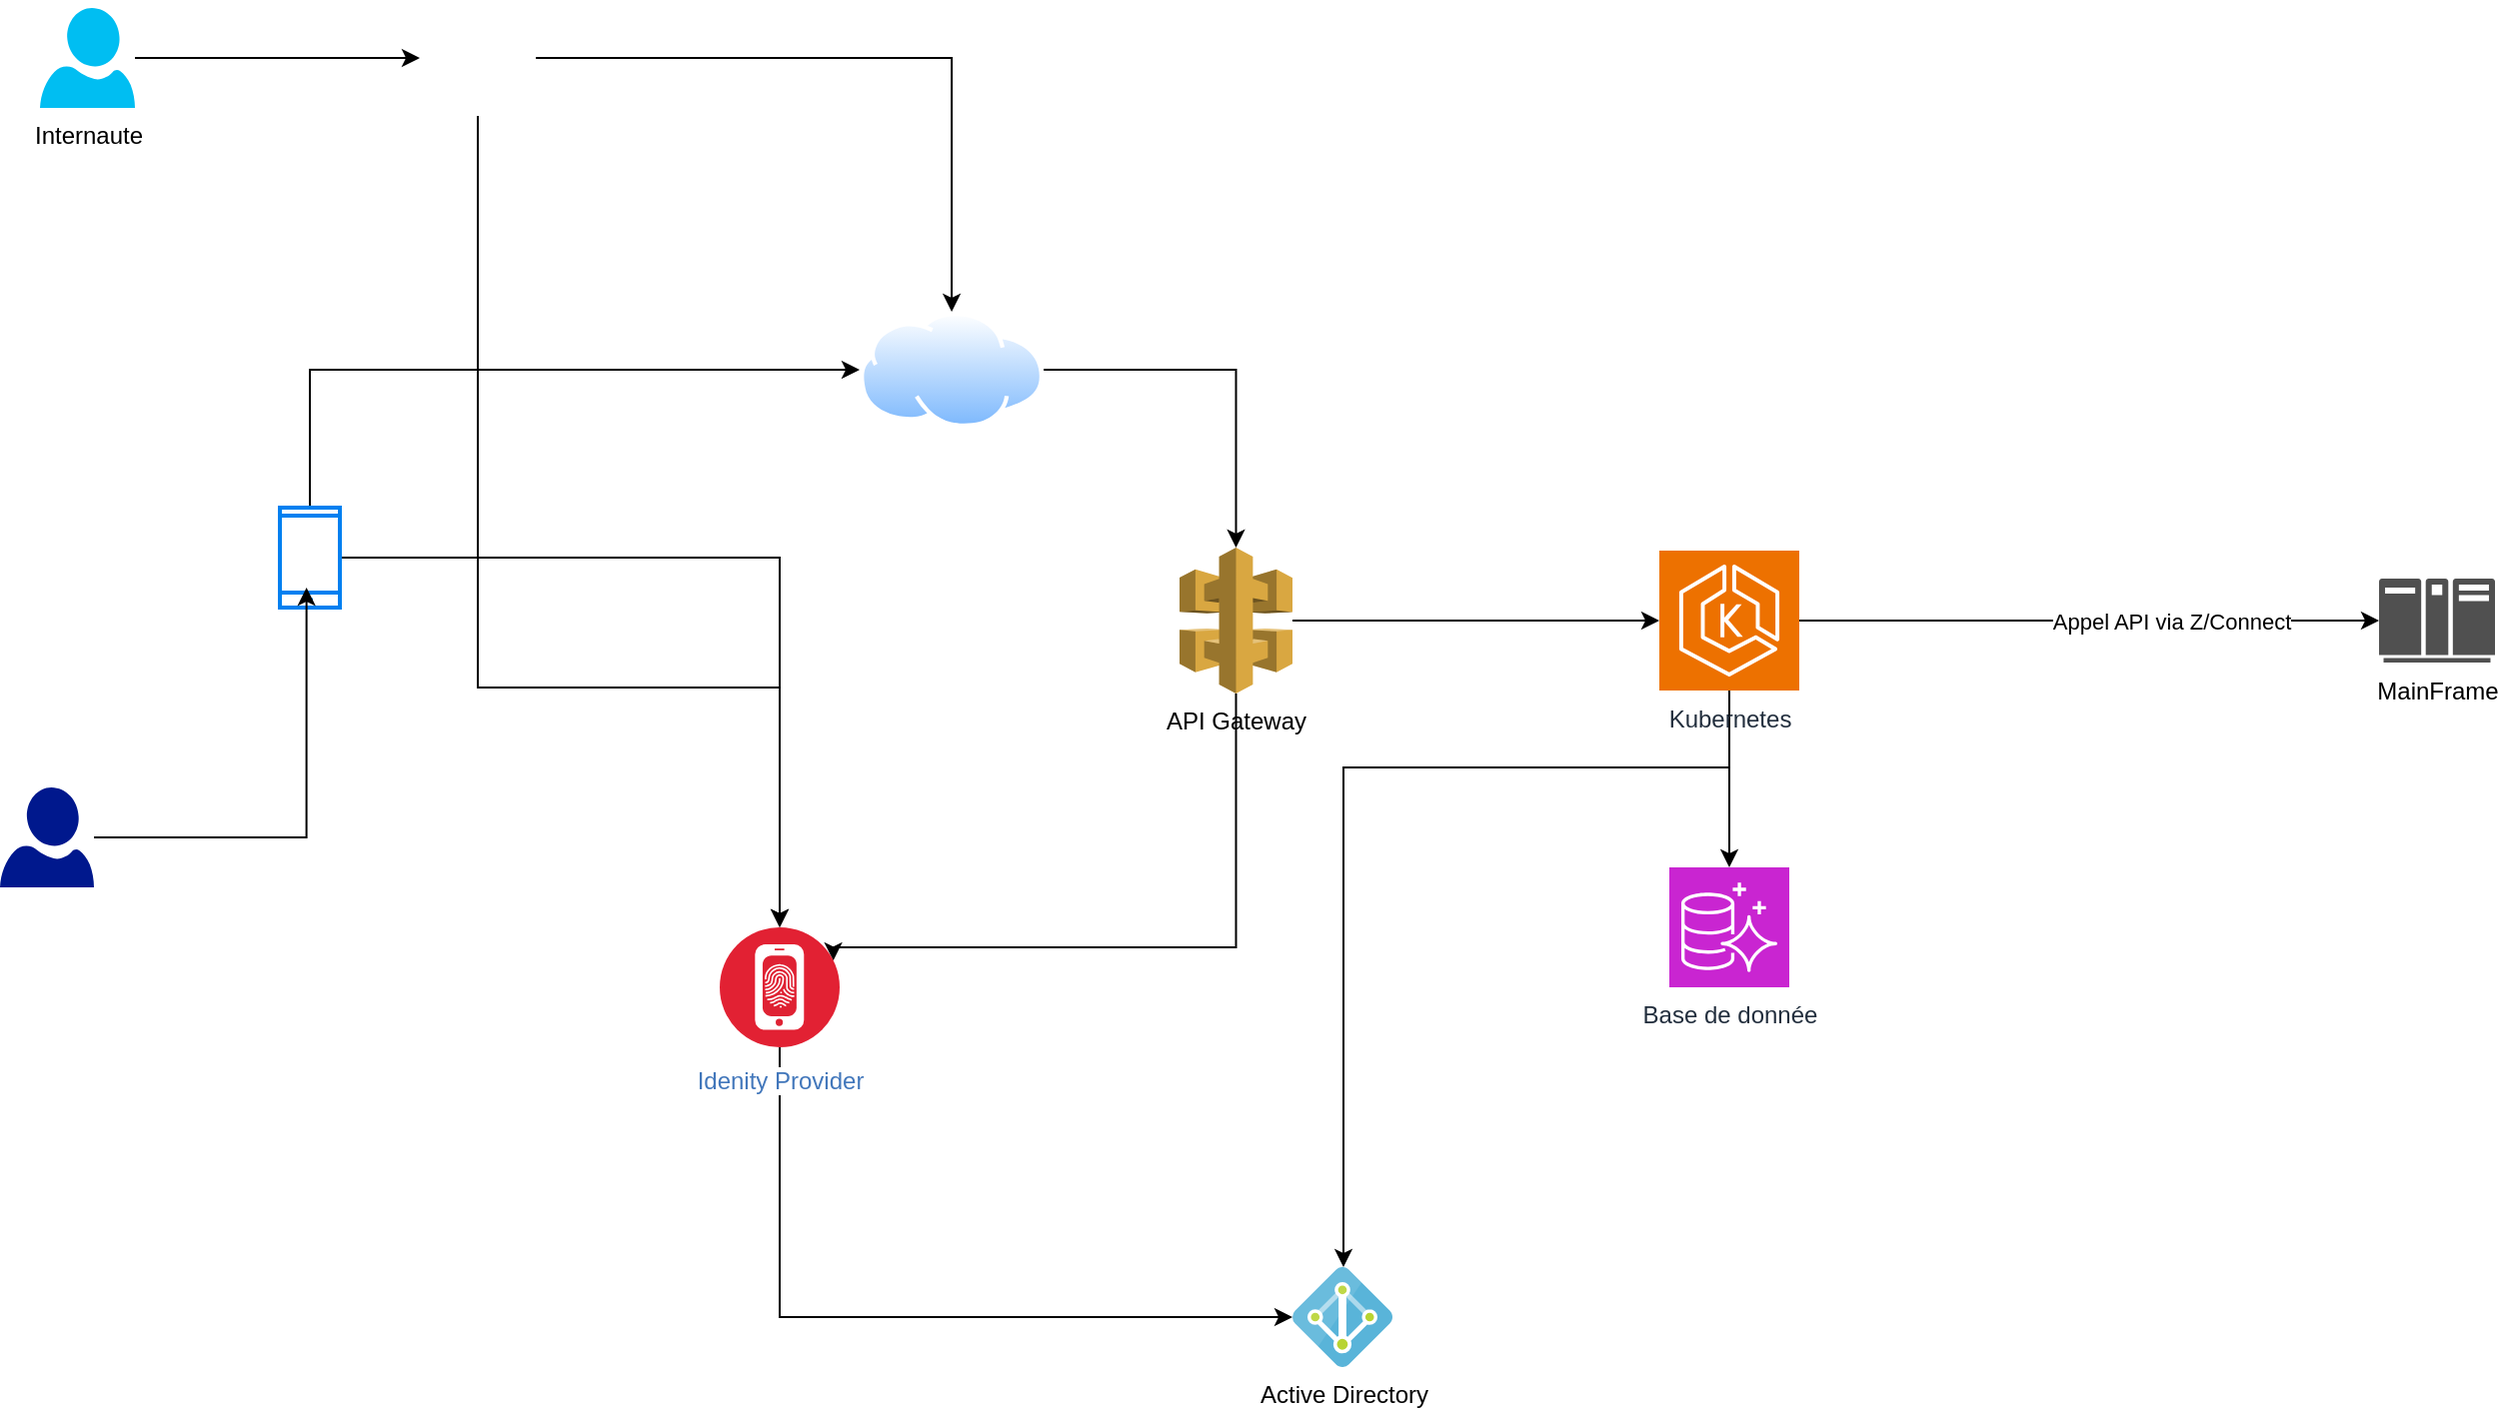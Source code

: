 <mxfile version="22.1.21" type="github">
  <diagram name="Page-1" id="Ict6ZwUcwGf2-yPK0wla">
    <mxGraphModel dx="2762" dy="1381" grid="1" gridSize="10" guides="1" tooltips="1" connect="1" arrows="1" fold="1" page="1" pageScale="1" pageWidth="1654" pageHeight="1169" math="0" shadow="0">
      <root>
        <mxCell id="0" />
        <mxCell id="1" parent="0" />
        <mxCell id="AV7GEEZMdpa40JIm7I1S-1" value="MainFrame" style="sketch=0;pointerEvents=1;shadow=0;dashed=0;html=1;strokeColor=none;fillColor=#505050;labelPosition=center;verticalLabelPosition=bottom;verticalAlign=top;outlineConnect=0;align=center;shape=mxgraph.office.servers.mainframe;" vertex="1" parent="1">
          <mxGeometry x="1280" y="365.5" width="58" height="42" as="geometry" />
        </mxCell>
        <mxCell id="AV7GEEZMdpa40JIm7I1S-7" style="edgeStyle=orthogonalEdgeStyle;rounded=0;orthogonalLoop=1;jettySize=auto;html=1;" edge="1" parent="1" source="AV7GEEZMdpa40JIm7I1S-2" target="AV7GEEZMdpa40JIm7I1S-6">
          <mxGeometry relative="1" as="geometry" />
        </mxCell>
        <mxCell id="AV7GEEZMdpa40JIm7I1S-2" value="Internaute" style="verticalLabelPosition=bottom;html=1;verticalAlign=top;align=center;strokeColor=none;fillColor=#00BEF2;shape=mxgraph.azure.user;" vertex="1" parent="1">
          <mxGeometry x="110" y="80" width="47.5" height="50" as="geometry" />
        </mxCell>
        <mxCell id="AV7GEEZMdpa40JIm7I1S-3" value="" style="sketch=0;aspect=fixed;pointerEvents=1;shadow=0;dashed=0;html=1;strokeColor=none;labelPosition=center;verticalLabelPosition=bottom;verticalAlign=top;align=center;fillColor=#00188D;shape=mxgraph.azure.user" vertex="1" parent="1">
          <mxGeometry x="90" y="470" width="47" height="50" as="geometry" />
        </mxCell>
        <mxCell id="AV7GEEZMdpa40JIm7I1S-11" style="edgeStyle=orthogonalEdgeStyle;rounded=0;orthogonalLoop=1;jettySize=auto;html=1;entryX=0;entryY=0.5;entryDx=0;entryDy=0;" edge="1" parent="1" source="AV7GEEZMdpa40JIm7I1S-4" target="AV7GEEZMdpa40JIm7I1S-8">
          <mxGeometry relative="1" as="geometry">
            <Array as="points">
              <mxPoint x="245" y="261" />
            </Array>
          </mxGeometry>
        </mxCell>
        <mxCell id="AV7GEEZMdpa40JIm7I1S-29" style="edgeStyle=orthogonalEdgeStyle;rounded=0;orthogonalLoop=1;jettySize=auto;html=1;entryX=0.5;entryY=0;entryDx=0;entryDy=0;" edge="1" parent="1" source="AV7GEEZMdpa40JIm7I1S-4" target="AV7GEEZMdpa40JIm7I1S-13">
          <mxGeometry relative="1" as="geometry" />
        </mxCell>
        <mxCell id="AV7GEEZMdpa40JIm7I1S-4" value="" style="html=1;verticalLabelPosition=bottom;align=center;labelBackgroundColor=#ffffff;verticalAlign=top;strokeWidth=2;strokeColor=#0080F0;shadow=0;dashed=0;shape=mxgraph.ios7.icons.smartphone;" vertex="1" parent="1">
          <mxGeometry x="230" y="330" width="30" height="50" as="geometry" />
        </mxCell>
        <mxCell id="AV7GEEZMdpa40JIm7I1S-5" style="edgeStyle=orthogonalEdgeStyle;rounded=0;orthogonalLoop=1;jettySize=auto;html=1;entryX=0.444;entryY=0.8;entryDx=0;entryDy=0;entryPerimeter=0;" edge="1" parent="1" source="AV7GEEZMdpa40JIm7I1S-3" target="AV7GEEZMdpa40JIm7I1S-4">
          <mxGeometry relative="1" as="geometry" />
        </mxCell>
        <mxCell id="AV7GEEZMdpa40JIm7I1S-10" style="edgeStyle=orthogonalEdgeStyle;rounded=0;orthogonalLoop=1;jettySize=auto;html=1;" edge="1" parent="1" source="AV7GEEZMdpa40JIm7I1S-6" target="AV7GEEZMdpa40JIm7I1S-8">
          <mxGeometry relative="1" as="geometry" />
        </mxCell>
        <mxCell id="AV7GEEZMdpa40JIm7I1S-28" style="edgeStyle=orthogonalEdgeStyle;rounded=0;orthogonalLoop=1;jettySize=auto;html=1;" edge="1" parent="1" source="AV7GEEZMdpa40JIm7I1S-6" target="AV7GEEZMdpa40JIm7I1S-13">
          <mxGeometry relative="1" as="geometry">
            <Array as="points">
              <mxPoint x="329" y="420" />
              <mxPoint x="480" y="420" />
            </Array>
          </mxGeometry>
        </mxCell>
        <mxCell id="AV7GEEZMdpa40JIm7I1S-6" value="" style="shape=image;html=1;verticalAlign=top;verticalLabelPosition=bottom;labelBackgroundColor=#ffffff;imageAspect=0;aspect=fixed;image=https://cdn0.iconfinder.com/data/icons/luisance_pack/128/ordinateur_portable_allum.png" vertex="1" parent="1">
          <mxGeometry x="300" y="76" width="58" height="58" as="geometry" />
        </mxCell>
        <mxCell id="AV7GEEZMdpa40JIm7I1S-12" style="edgeStyle=orthogonalEdgeStyle;rounded=0;orthogonalLoop=1;jettySize=auto;html=1;" edge="1" parent="1" source="AV7GEEZMdpa40JIm7I1S-8" target="AV7GEEZMdpa40JIm7I1S-9">
          <mxGeometry relative="1" as="geometry" />
        </mxCell>
        <mxCell id="AV7GEEZMdpa40JIm7I1S-8" value="" style="image;aspect=fixed;perimeter=ellipsePerimeter;html=1;align=center;shadow=0;dashed=0;spacingTop=3;image=img/lib/active_directory/internet_cloud.svg;" vertex="1" parent="1">
          <mxGeometry x="520" y="232" width="92.06" height="58" as="geometry" />
        </mxCell>
        <mxCell id="AV7GEEZMdpa40JIm7I1S-16" style="edgeStyle=orthogonalEdgeStyle;rounded=0;orthogonalLoop=1;jettySize=auto;html=1;entryX=1;entryY=0.25;entryDx=0;entryDy=0;" edge="1" parent="1" source="AV7GEEZMdpa40JIm7I1S-9" target="AV7GEEZMdpa40JIm7I1S-13">
          <mxGeometry relative="1" as="geometry">
            <Array as="points">
              <mxPoint x="708" y="550" />
              <mxPoint x="507" y="550" />
            </Array>
          </mxGeometry>
        </mxCell>
        <mxCell id="AV7GEEZMdpa40JIm7I1S-18" style="edgeStyle=orthogonalEdgeStyle;rounded=0;orthogonalLoop=1;jettySize=auto;html=1;" edge="1" parent="1" source="AV7GEEZMdpa40JIm7I1S-9" target="AV7GEEZMdpa40JIm7I1S-17">
          <mxGeometry relative="1" as="geometry" />
        </mxCell>
        <mxCell id="AV7GEEZMdpa40JIm7I1S-9" value="API Gateway" style="outlineConnect=0;dashed=0;verticalLabelPosition=bottom;verticalAlign=top;align=center;html=1;shape=mxgraph.aws3.api_gateway;fillColor=#D9A741;gradientColor=none;" vertex="1" parent="1">
          <mxGeometry x="680" y="350" width="56.5" height="73" as="geometry" />
        </mxCell>
        <mxCell id="AV7GEEZMdpa40JIm7I1S-25" style="edgeStyle=orthogonalEdgeStyle;rounded=0;orthogonalLoop=1;jettySize=auto;html=1;" edge="1" parent="1" source="AV7GEEZMdpa40JIm7I1S-13" target="AV7GEEZMdpa40JIm7I1S-24">
          <mxGeometry relative="1" as="geometry">
            <Array as="points">
              <mxPoint x="480" y="735" />
            </Array>
          </mxGeometry>
        </mxCell>
        <mxCell id="AV7GEEZMdpa40JIm7I1S-13" value="Idenity Provider" style="image;aspect=fixed;perimeter=ellipsePerimeter;html=1;align=center;shadow=0;dashed=0;fontColor=#4277BB;labelBackgroundColor=default;fontSize=12;spacingTop=3;image=img/lib/ibm/security/identity_provider.svg;" vertex="1" parent="1">
          <mxGeometry x="450" y="540" width="60" height="60" as="geometry" />
        </mxCell>
        <mxCell id="AV7GEEZMdpa40JIm7I1S-21" style="edgeStyle=orthogonalEdgeStyle;rounded=0;orthogonalLoop=1;jettySize=auto;html=1;" edge="1" parent="1" source="AV7GEEZMdpa40JIm7I1S-17" target="AV7GEEZMdpa40JIm7I1S-19">
          <mxGeometry relative="1" as="geometry" />
        </mxCell>
        <mxCell id="AV7GEEZMdpa40JIm7I1S-22" style="edgeStyle=orthogonalEdgeStyle;rounded=0;orthogonalLoop=1;jettySize=auto;html=1;" edge="1" parent="1" source="AV7GEEZMdpa40JIm7I1S-17" target="AV7GEEZMdpa40JIm7I1S-1">
          <mxGeometry relative="1" as="geometry" />
        </mxCell>
        <mxCell id="AV7GEEZMdpa40JIm7I1S-23" value="Appel API via Z/Connect" style="edgeLabel;html=1;align=center;verticalAlign=middle;resizable=0;points=[];" vertex="1" connectable="0" parent="AV7GEEZMdpa40JIm7I1S-22">
          <mxGeometry x="0.281" y="1" relative="1" as="geometry">
            <mxPoint y="1" as="offset" />
          </mxGeometry>
        </mxCell>
        <mxCell id="AV7GEEZMdpa40JIm7I1S-26" style="edgeStyle=orthogonalEdgeStyle;rounded=0;orthogonalLoop=1;jettySize=auto;html=1;" edge="1" parent="1" source="AV7GEEZMdpa40JIm7I1S-17" target="AV7GEEZMdpa40JIm7I1S-24">
          <mxGeometry relative="1" as="geometry">
            <Array as="points">
              <mxPoint x="955" y="460" />
              <mxPoint x="762" y="460" />
            </Array>
          </mxGeometry>
        </mxCell>
        <mxCell id="AV7GEEZMdpa40JIm7I1S-17" value="&lt;div&gt;Kubernetes&lt;/div&gt;&lt;div&gt;&lt;br&gt;&lt;/div&gt;" style="sketch=0;points=[[0,0,0],[0.25,0,0],[0.5,0,0],[0.75,0,0],[1,0,0],[0,1,0],[0.25,1,0],[0.5,1,0],[0.75,1,0],[1,1,0],[0,0.25,0],[0,0.5,0],[0,0.75,0],[1,0.25,0],[1,0.5,0],[1,0.75,0]];outlineConnect=0;fontColor=#232F3E;fillColor=#ED7100;strokeColor=#ffffff;dashed=0;verticalLabelPosition=bottom;verticalAlign=top;align=center;html=1;fontSize=12;fontStyle=0;aspect=fixed;shape=mxgraph.aws4.resourceIcon;resIcon=mxgraph.aws4.eks;" vertex="1" parent="1">
          <mxGeometry x="920" y="351.5" width="70" height="70" as="geometry" />
        </mxCell>
        <mxCell id="AV7GEEZMdpa40JIm7I1S-19" value="Base de donnée" style="sketch=0;points=[[0,0,0],[0.25,0,0],[0.5,0,0],[0.75,0,0],[1,0,0],[0,1,0],[0.25,1,0],[0.5,1,0],[0.75,1,0],[1,1,0],[0,0.25,0],[0,0.5,0],[0,0.75,0],[1,0.25,0],[1,0.5,0],[1,0.75,0]];outlineConnect=0;fontColor=#232F3E;fillColor=#C925D1;strokeColor=#ffffff;dashed=0;verticalLabelPosition=bottom;verticalAlign=top;align=center;html=1;fontSize=12;fontStyle=0;aspect=fixed;shape=mxgraph.aws4.resourceIcon;resIcon=mxgraph.aws4.aurora;" vertex="1" parent="1">
          <mxGeometry x="925" y="510" width="60" height="60" as="geometry" />
        </mxCell>
        <mxCell id="AV7GEEZMdpa40JIm7I1S-24" value="&lt;div&gt;Active Directory&lt;/div&gt;" style="image;sketch=0;aspect=fixed;html=1;points=[];align=center;fontSize=12;image=img/lib/mscae/Active_Directory.svg;" vertex="1" parent="1">
          <mxGeometry x="736.5" y="710" width="50" height="50" as="geometry" />
        </mxCell>
      </root>
    </mxGraphModel>
  </diagram>
</mxfile>
